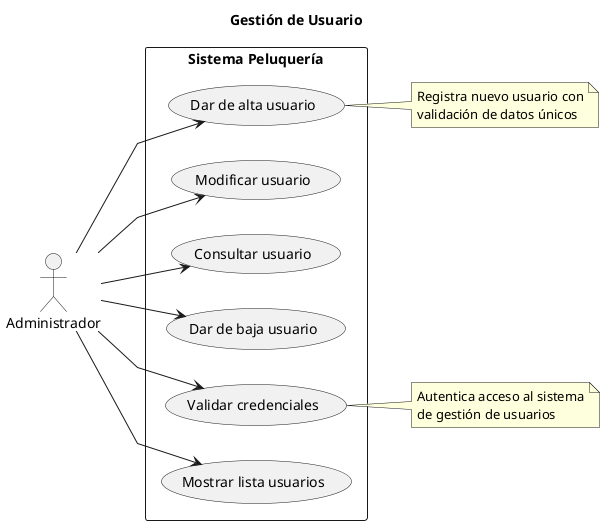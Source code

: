 @startuml
title Gestión de Usuario

left to right direction
skinparam linetype polyline

Actor Administrador as A

rectangle "Sistema Peluquería" {
    usecase "Dar de alta usuario" as UC1
    usecase "Modificar usuario" as UC2
    usecase "Consultar usuario" as UC3
    usecase "Dar de baja usuario" as UC4
    usecase "Validar credenciales" as UC5
    usecase "Mostrar lista usuarios" as UC6
}

A --> UC1
A --> UC2
A --> UC3
A --> UC4
A --> UC5
A --> UC6

note right of UC1
  Registra nuevo usuario con
  validación de datos únicos
end note

note right of UC5
  Autentica acceso al sistema
  de gestión de usuarios
end note

@enduml